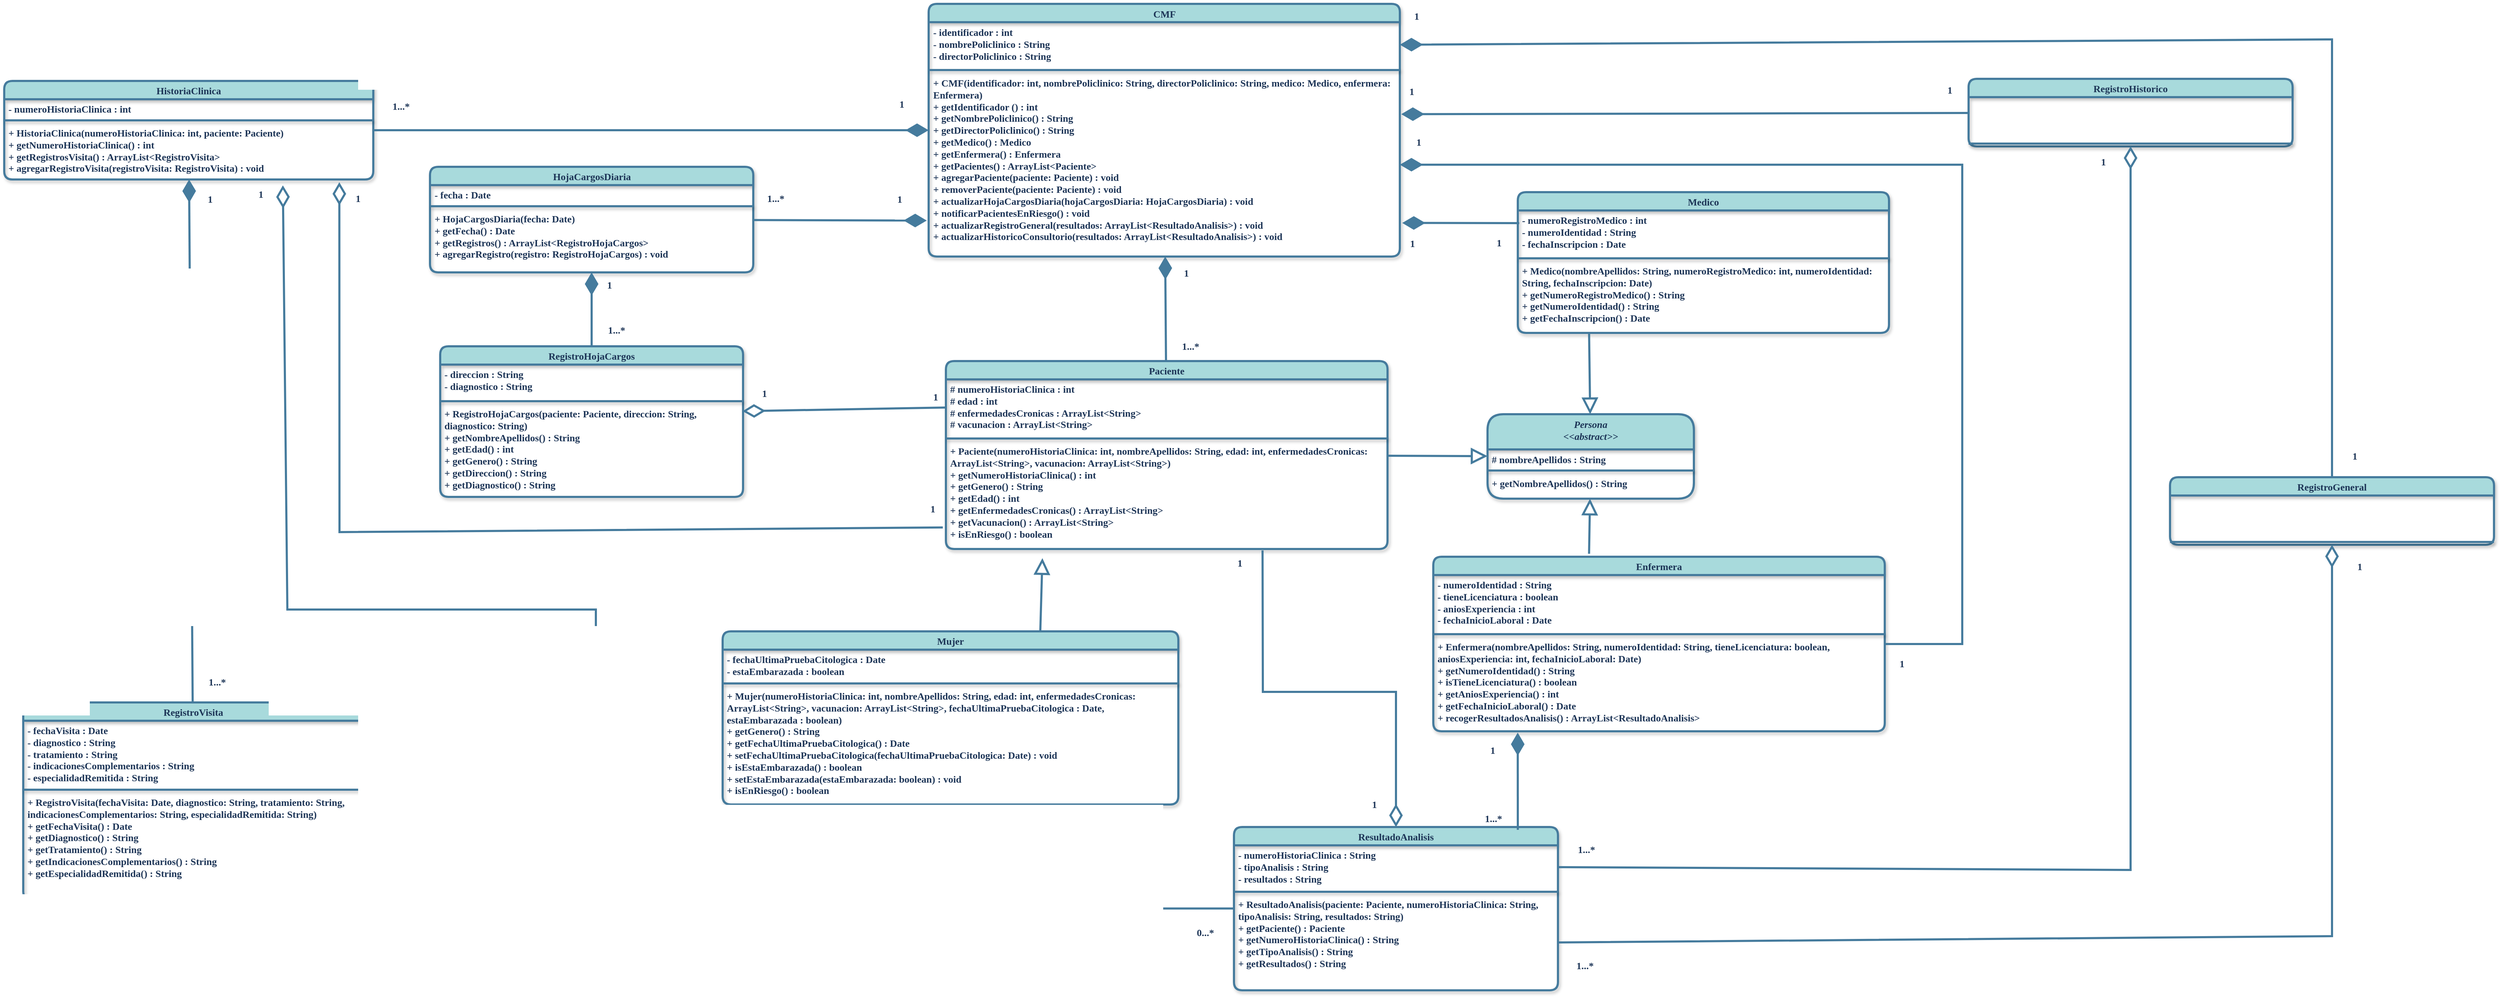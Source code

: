 <mxfile version="23.0.2" type="device">
  <diagram name="Página-1" id="w22Z87Ja5cJAIF6CLn5o">
    <mxGraphModel dx="2577" dy="2204" grid="0" gridSize="10" guides="1" tooltips="1" connect="1" arrows="1" fold="1" page="1" pageScale="1" pageWidth="827" pageHeight="1169" background="#ffffff" math="0" shadow="0">
      <root>
        <mxCell id="0" />
        <mxCell id="1" parent="0" />
        <mxCell id="pcxI8a1EhTz-shaCJU3M-1" value="&lt;font style=&quot;font-size: 14px;&quot;&gt;CMF&lt;/font&gt;" style="swimlane;fontStyle=1;align=center;verticalAlign=top;childLayout=stackLayout;horizontal=1;startSize=26;horizontalStack=0;resizeParent=1;resizeParentMax=0;resizeLast=0;collapsible=1;marginBottom=0;whiteSpace=wrap;html=1;strokeWidth=3;shadow=1;fontFamily=Verdana;fontSize=14;labelBackgroundColor=none;fillColor=#A8DADC;strokeColor=#457B9D;fontColor=#1D3557;rounded=1;labelBorderColor=none;" parent="1" vertex="1">
          <mxGeometry x="802.5" y="-851.5" width="669" height="359" as="geometry">
            <mxRectangle x="240" y="270" width="70" height="30" as="alternateBounds" />
          </mxGeometry>
        </mxCell>
        <mxCell id="pcxI8a1EhTz-shaCJU3M-2" value="&lt;div style=&quot;font-size: 14px;&quot;&gt;&lt;font style=&quot;font-size: 14px;&quot;&gt;- identificador : int&lt;/font&gt;&lt;/div&gt;&lt;div style=&quot;font-size: 14px;&quot;&gt;&lt;font style=&quot;font-size: 14px;&quot;&gt;- nombrePoliclinico : String&lt;/font&gt;&lt;/div&gt;&lt;div style=&quot;font-size: 14px;&quot;&gt;&lt;font style=&quot;font-size: 14px;&quot;&gt;- directorPoliclinico : String&lt;/font&gt;&lt;/div&gt;&lt;div style=&quot;font-size: 14px;&quot;&gt;&lt;br style=&quot;font-size: 14px;&quot;&gt;&lt;/div&gt;" style="text;strokeColor=none;fillColor=none;align=left;verticalAlign=top;spacingLeft=4;spacingRight=4;overflow=hidden;rotatable=0;points=[[0,0.5],[1,0.5]];portConstraint=eastwest;whiteSpace=wrap;html=1;strokeWidth=3;shadow=1;fontFamily=Verdana;fontSize=14;labelBackgroundColor=none;fontColor=#1D3557;rounded=1;labelBorderColor=none;fontStyle=1" parent="pcxI8a1EhTz-shaCJU3M-1" vertex="1">
          <mxGeometry y="26" width="669" height="64" as="geometry" />
        </mxCell>
        <mxCell id="pcxI8a1EhTz-shaCJU3M-3" value="" style="line;strokeWidth=3;fillColor=none;align=left;verticalAlign=middle;spacingTop=-1;spacingLeft=3;spacingRight=3;rotatable=0;labelPosition=right;points=[];portConstraint=eastwest;strokeColor=#457B9D;shadow=1;fontFamily=Verdana;fontSize=14;labelBackgroundColor=none;fontColor=#1D3557;rounded=1;labelBorderColor=none;fontStyle=1" parent="pcxI8a1EhTz-shaCJU3M-1" vertex="1">
          <mxGeometry y="90" width="669" height="8" as="geometry" />
        </mxCell>
        <mxCell id="pcxI8a1EhTz-shaCJU3M-4" value="&lt;div style=&quot;font-size: 14px;&quot;&gt;&lt;span style=&quot;font-size: 14px;&quot;&gt;&lt;font style=&quot;font-size: 14px;&quot;&gt;+ CMF(identificador: int, nombrePoliclinico: String, directorPoliclinico: String, medico: Medico, enfermera: Enfermera)&lt;/font&gt;&lt;/span&gt;&lt;/div&gt;&lt;div style=&quot;font-size: 14px;&quot;&gt;&lt;span style=&quot;font-size: 14px;&quot;&gt;&lt;font style=&quot;font-size: 14px;&quot;&gt;+ getIdentificador () : int&lt;/font&gt;&lt;/span&gt;&lt;/div&gt;&lt;div style=&quot;font-size: 14px;&quot;&gt;&lt;span style=&quot;font-size: 14px;&quot;&gt;&lt;font style=&quot;font-size: 14px;&quot;&gt;+ getNombrePoliclinico() : String&lt;/font&gt;&lt;/span&gt;&lt;/div&gt;&lt;div style=&quot;font-size: 14px;&quot;&gt;&lt;span style=&quot;font-size: 14px;&quot;&gt;&lt;font style=&quot;font-size: 14px;&quot;&gt;+ getDirectorPoliclinico() : String&lt;/font&gt;&lt;/span&gt;&lt;/div&gt;&lt;div style=&quot;font-size: 14px;&quot;&gt;&lt;span style=&quot;font-size: 14px;&quot;&gt;&lt;font style=&quot;font-size: 14px;&quot;&gt;+ getMedico() : Medico&lt;/font&gt;&lt;/span&gt;&lt;/div&gt;&lt;div style=&quot;font-size: 14px;&quot;&gt;&lt;span style=&quot;font-size: 14px;&quot;&gt;&lt;font style=&quot;font-size: 14px;&quot;&gt;+ getEnfermera() : Enfermera&lt;/font&gt;&lt;/span&gt;&lt;/div&gt;&lt;div style=&quot;font-size: 14px;&quot;&gt;&lt;span style=&quot;font-size: 14px;&quot;&gt;&lt;font style=&quot;font-size: 14px;&quot;&gt;+ getPacientes() : ArrayList&amp;lt;Paciente&amp;gt;&lt;/font&gt;&lt;/span&gt;&lt;/div&gt;&lt;div style=&quot;font-size: 14px;&quot;&gt;&lt;span style=&quot;font-size: 14px;&quot;&gt;&lt;font style=&quot;font-size: 14px;&quot;&gt;+ agregarPaciente(paciente: Paciente) : void&lt;/font&gt;&lt;/span&gt;&lt;/div&gt;&lt;div style=&quot;font-size: 14px;&quot;&gt;&lt;span style=&quot;font-size: 14px;&quot;&gt;&lt;font style=&quot;font-size: 14px;&quot;&gt;+ removerPaciente(paciente: Paciente) : void&lt;/font&gt;&lt;/span&gt;&lt;/div&gt;&lt;div style=&quot;font-size: 14px;&quot;&gt;&lt;span style=&quot;font-size: 14px;&quot;&gt;&lt;font style=&quot;font-size: 14px;&quot;&gt;+ actualizarHojaCargosDiaria(hojaCargosDiaria: HojaCargosDiaria) : void&lt;/font&gt;&lt;/span&gt;&lt;/div&gt;&lt;div style=&quot;font-size: 14px;&quot;&gt;&lt;span style=&quot;font-size: 14px;&quot;&gt;&lt;font style=&quot;font-size: 14px;&quot;&gt;+ notificarPacientesEnRiesgo() : void&lt;/font&gt;&lt;/span&gt;&lt;/div&gt;&lt;div style=&quot;font-size: 14px;&quot;&gt;&lt;div style=&quot;font-size: 14px;&quot;&gt;&lt;span style=&quot;font-size: 14px;&quot;&gt;&lt;font style=&quot;font-size: 14px;&quot;&gt;+ actualizarRegistroGeneral(resultados: ArrayList&amp;lt;ResultadoAnalisis&amp;gt;) : void&lt;/font&gt;&lt;/span&gt;&lt;/div&gt;&lt;div style=&quot;font-size: 14px;&quot;&gt;&lt;span style=&quot;font-size: 14px;&quot;&gt;&lt;font style=&quot;font-size: 14px;&quot;&gt;+ actualizarHistoricoConsultorio(resultados: ArrayList&amp;lt;ResultadoAnalisis&amp;gt;) : void&lt;/font&gt;&lt;/span&gt;&lt;/div&gt;&lt;/div&gt;" style="text;strokeColor=none;fillColor=none;align=left;verticalAlign=top;spacingLeft=4;spacingRight=4;overflow=hidden;rotatable=0;points=[[0,0.5],[1,0.5]];portConstraint=eastwest;whiteSpace=wrap;html=1;strokeWidth=3;shadow=1;fontFamily=Verdana;fontSize=14;labelBackgroundColor=none;fontColor=#1D3557;rounded=1;labelBorderColor=none;fontStyle=1" parent="pcxI8a1EhTz-shaCJU3M-1" vertex="1">
          <mxGeometry y="98" width="669" height="261" as="geometry" />
        </mxCell>
        <mxCell id="pcxI8a1EhTz-shaCJU3M-5" value="Medico" style="swimlane;fontStyle=1;align=center;verticalAlign=top;childLayout=stackLayout;horizontal=1;startSize=26;horizontalStack=0;resizeParent=1;resizeParentMax=0;resizeLast=0;collapsible=1;marginBottom=0;whiteSpace=wrap;html=1;strokeWidth=3;shadow=1;fontFamily=Verdana;fontSize=14;labelBackgroundColor=none;fillColor=#A8DADC;strokeColor=#457B9D;fontColor=#1D3557;rounded=1;labelBorderColor=none;" parent="1" vertex="1">
          <mxGeometry x="1639" y="-584" width="527" height="200" as="geometry" />
        </mxCell>
        <mxCell id="pcxI8a1EhTz-shaCJU3M-6" value="&lt;div style=&quot;font-size: 14px;&quot;&gt;- numeroRegistroMedico : int&lt;/div&gt;&lt;div style=&quot;font-size: 14px;&quot;&gt;- numeroIdentidad : String&lt;span style=&quot;font-size: 14px;&quot;&gt;&amp;nbsp;&lt;/span&gt;&lt;/div&gt;&lt;div style=&quot;font-size: 14px;&quot;&gt;&lt;span style=&quot;font-size: 14px;&quot;&gt;- fechaInscripcion : Date&lt;/span&gt;&lt;/div&gt;" style="text;strokeColor=none;fillColor=none;align=left;verticalAlign=top;spacingLeft=4;spacingRight=4;overflow=hidden;rotatable=0;points=[[0,0.5],[1,0.5]];portConstraint=eastwest;whiteSpace=wrap;html=1;strokeWidth=3;shadow=1;fontFamily=Verdana;fontSize=14;labelBackgroundColor=none;fontColor=#1D3557;rounded=1;labelBorderColor=none;fontStyle=1" parent="pcxI8a1EhTz-shaCJU3M-5" vertex="1">
          <mxGeometry y="26" width="527" height="64" as="geometry" />
        </mxCell>
        <mxCell id="pcxI8a1EhTz-shaCJU3M-7" value="" style="line;strokeWidth=3;fillColor=none;align=left;verticalAlign=middle;spacingTop=-1;spacingLeft=3;spacingRight=3;rotatable=0;labelPosition=right;points=[];portConstraint=eastwest;strokeColor=#457B9D;shadow=1;fontFamily=Verdana;fontSize=14;labelBackgroundColor=none;fontColor=#1D3557;rounded=1;labelBorderColor=none;fontStyle=1" parent="pcxI8a1EhTz-shaCJU3M-5" vertex="1">
          <mxGeometry y="90" width="527" height="8" as="geometry" />
        </mxCell>
        <mxCell id="pcxI8a1EhTz-shaCJU3M-8" value="&lt;div style=&quot;font-size: 14px;&quot;&gt;+ Medico(nombreApellidos: String, numeroRegistroMedico: int, numeroIdentidad: String, fechaInscripcion: Date)&lt;/div&gt;&lt;div style=&quot;font-size: 14px;&quot;&gt;+ getNumeroRegistroMedico() : String&lt;/div&gt;&lt;div style=&quot;font-size: 14px;&quot;&gt;+ getNumeroIdentidad() : String&lt;/div&gt;&lt;div style=&quot;font-size: 14px;&quot;&gt;+ getFechaInscripcion() : Date&lt;/div&gt;" style="text;strokeColor=none;fillColor=none;align=left;verticalAlign=top;spacingLeft=4;spacingRight=4;overflow=hidden;rotatable=0;points=[[0,0.5],[1,0.5]];portConstraint=eastwest;whiteSpace=wrap;html=1;strokeWidth=3;shadow=1;fontFamily=Verdana;fontSize=14;labelBackgroundColor=none;fontColor=#1D3557;rounded=1;labelBorderColor=none;fontStyle=1" parent="pcxI8a1EhTz-shaCJU3M-5" vertex="1">
          <mxGeometry y="98" width="527" height="102" as="geometry" />
        </mxCell>
        <mxCell id="pcxI8a1EhTz-shaCJU3M-9" value="Enfermera" style="swimlane;fontStyle=1;align=center;verticalAlign=top;childLayout=stackLayout;horizontal=1;startSize=26;horizontalStack=0;resizeParent=1;resizeParentMax=0;resizeLast=0;collapsible=1;marginBottom=0;whiteSpace=wrap;html=1;strokeWidth=3;shadow=1;fontFamily=Verdana;fontSize=14;labelBackgroundColor=none;fillColor=#A8DADC;strokeColor=#457B9D;fontColor=#1D3557;rounded=1;labelBorderColor=none;" parent="1" vertex="1">
          <mxGeometry x="1519" y="-66" width="641" height="248" as="geometry" />
        </mxCell>
        <mxCell id="pcxI8a1EhTz-shaCJU3M-10" value="&lt;div style=&quot;font-size: 14px;&quot;&gt;- numeroIdentidad : String&lt;/div&gt;&lt;div style=&quot;font-size: 14px;&quot;&gt;- tieneLicenciatura : boolean&lt;/div&gt;&lt;div style=&quot;font-size: 14px;&quot;&gt;- aniosExperiencia : int&lt;/div&gt;&lt;div style=&quot;font-size: 14px;&quot;&gt;- fechaInicioLaboral : Date&lt;/div&gt;" style="text;strokeColor=none;fillColor=none;align=left;verticalAlign=top;spacingLeft=4;spacingRight=4;overflow=hidden;rotatable=0;points=[[0,0.5],[1,0.5]];portConstraint=eastwest;whiteSpace=wrap;html=1;strokeWidth=3;shadow=1;fontFamily=Verdana;fontSize=14;labelBackgroundColor=none;fontColor=#1D3557;rounded=1;labelBorderColor=none;fontStyle=1" parent="pcxI8a1EhTz-shaCJU3M-9" vertex="1">
          <mxGeometry y="26" width="641" height="80" as="geometry" />
        </mxCell>
        <mxCell id="pcxI8a1EhTz-shaCJU3M-11" value="" style="line;strokeWidth=3;fillColor=none;align=left;verticalAlign=middle;spacingTop=-1;spacingLeft=3;spacingRight=3;rotatable=0;labelPosition=right;points=[];portConstraint=eastwest;strokeColor=#457B9D;shadow=1;fontFamily=Verdana;fontSize=14;labelBackgroundColor=none;fontColor=#1D3557;rounded=1;labelBorderColor=none;fontStyle=1" parent="pcxI8a1EhTz-shaCJU3M-9" vertex="1">
          <mxGeometry y="106" width="641" height="8" as="geometry" />
        </mxCell>
        <mxCell id="pcxI8a1EhTz-shaCJU3M-12" value="&lt;div style=&quot;font-size: 14px;&quot;&gt;+ Enfermera(nombreApellidos: String, numeroIdentidad: String, tieneLicenciatura: boolean, aniosExperiencia: int, fechaInicioLaboral: Date)&lt;/div&gt;&lt;div style=&quot;font-size: 14px;&quot;&gt;+ getNumeroIdentidad() : String&lt;/div&gt;&lt;div style=&quot;font-size: 14px;&quot;&gt;+ isTieneLicenciatura() : boolean&lt;/div&gt;&lt;div style=&quot;font-size: 14px;&quot;&gt;&lt;span style=&quot;font-size: 14px;&quot;&gt;+ getAniosExperiencia() : int&lt;/span&gt;&lt;/div&gt;&lt;div style=&quot;font-size: 14px;&quot;&gt;+ getFechaInicioLaboral() : Date&lt;/div&gt;&lt;div style=&quot;font-size: 14px;&quot;&gt;+ recogerResultadosAnalisis() : ArrayList&amp;lt;ResultadoAnalisis&amp;gt;&lt;/div&gt;" style="text;strokeColor=none;fillColor=none;align=left;verticalAlign=top;spacingLeft=4;spacingRight=4;overflow=hidden;rotatable=0;points=[[0,0.5],[1,0.5]];portConstraint=eastwest;whiteSpace=wrap;html=1;strokeWidth=3;shadow=1;fontFamily=Verdana;fontSize=14;labelBackgroundColor=none;fontColor=#1D3557;rounded=1;labelBorderColor=none;fontStyle=1" parent="pcxI8a1EhTz-shaCJU3M-9" vertex="1">
          <mxGeometry y="114" width="641" height="134" as="geometry" />
        </mxCell>
        <mxCell id="pcxI8a1EhTz-shaCJU3M-13" value="Paciente" style="swimlane;fontStyle=1;align=center;verticalAlign=top;childLayout=stackLayout;horizontal=1;startSize=26;horizontalStack=0;resizeParent=1;resizeParentMax=0;resizeLast=0;collapsible=1;marginBottom=0;whiteSpace=wrap;html=1;strokeWidth=3;shadow=1;fontFamily=Verdana;fontSize=14;labelBackgroundColor=none;fillColor=#A8DADC;strokeColor=#457B9D;fontColor=#1D3557;rounded=1;labelBorderColor=none;" parent="1" vertex="1">
          <mxGeometry x="827" y="-344" width="627" height="267" as="geometry" />
        </mxCell>
        <mxCell id="pcxI8a1EhTz-shaCJU3M-14" value="&lt;div style=&quot;font-size: 14px;&quot;&gt;# numeroHistoriaClinica : int&lt;/div&gt;&lt;div style=&quot;font-size: 14px;&quot;&gt;# edad : int&lt;/div&gt;&lt;div style=&quot;font-size: 14px;&quot;&gt;# enfermedadesCronicas : ArrayList&amp;lt;String&amp;gt;&lt;/div&gt;&lt;div style=&quot;font-size: 14px;&quot;&gt;# vacunacion : ArrayList&amp;lt;String&amp;gt;&lt;/div&gt;" style="text;strokeColor=none;fillColor=none;align=left;verticalAlign=top;spacingLeft=4;spacingRight=4;overflow=hidden;rotatable=0;points=[[0,0.5],[1,0.5]];portConstraint=eastwest;whiteSpace=wrap;html=1;strokeWidth=3;shadow=1;fontFamily=Verdana;fontSize=14;labelBackgroundColor=none;fontColor=#1D3557;rounded=1;labelBorderColor=none;fontStyle=1" parent="pcxI8a1EhTz-shaCJU3M-13" vertex="1">
          <mxGeometry y="26" width="627" height="80" as="geometry" />
        </mxCell>
        <mxCell id="pcxI8a1EhTz-shaCJU3M-15" value="" style="line;strokeWidth=3;fillColor=none;align=left;verticalAlign=middle;spacingTop=-1;spacingLeft=3;spacingRight=3;rotatable=0;labelPosition=right;points=[];portConstraint=eastwest;strokeColor=#457B9D;shadow=1;fontFamily=Verdana;fontSize=14;labelBackgroundColor=none;fontColor=#1D3557;rounded=1;labelBorderColor=none;fontStyle=1" parent="pcxI8a1EhTz-shaCJU3M-13" vertex="1">
          <mxGeometry y="106" width="627" height="8" as="geometry" />
        </mxCell>
        <mxCell id="pcxI8a1EhTz-shaCJU3M-16" value="&lt;div style=&quot;font-size: 14px;&quot;&gt;+ Paciente(numeroHistoriaClinica: int, nombreApellidos: String, edad: int, enfermedadesCronicas: ArrayList&amp;lt;String&amp;gt;, vacunacion: ArrayList&amp;lt;String&amp;gt;)&lt;/div&gt;&lt;div style=&quot;font-size: 14px;&quot;&gt;+ getNumeroHistoriaClinica() : int&lt;/div&gt;&lt;div style=&quot;font-size: 14px;&quot;&gt;+ getGenero() : String&lt;br style=&quot;font-size: 14px;&quot;&gt;&lt;/div&gt;&lt;div style=&quot;font-size: 14px;&quot;&gt;+ getEdad() : int&lt;/div&gt;&lt;div style=&quot;font-size: 14px;&quot;&gt;+ getEnfermedadesCronicas() : ArrayList&amp;lt;String&amp;gt;&lt;/div&gt;&lt;div style=&quot;font-size: 14px;&quot;&gt;+ getVacunacion() : ArrayList&amp;lt;String&amp;gt;&lt;/div&gt;&lt;div style=&quot;font-size: 14px;&quot;&gt;+ isEnRiesgo() : boolean&lt;/div&gt;" style="text;strokeColor=none;fillColor=none;align=left;verticalAlign=top;spacingLeft=4;spacingRight=4;overflow=hidden;rotatable=0;points=[[0,0.5],[1,0.5]];portConstraint=eastwest;whiteSpace=wrap;html=1;strokeWidth=3;shadow=1;fontFamily=Verdana;fontSize=14;labelBackgroundColor=none;fontColor=#1D3557;rounded=1;labelBorderColor=none;fontStyle=1" parent="pcxI8a1EhTz-shaCJU3M-13" vertex="1">
          <mxGeometry y="114" width="627" height="153" as="geometry" />
        </mxCell>
        <mxCell id="pcxI8a1EhTz-shaCJU3M-17" value="Mujer" style="swimlane;fontStyle=1;align=center;verticalAlign=top;childLayout=stackLayout;horizontal=1;startSize=26;horizontalStack=0;resizeParent=1;resizeParentMax=0;resizeLast=0;collapsible=1;marginBottom=0;whiteSpace=wrap;html=1;strokeWidth=3;shadow=1;fontFamily=Verdana;fontSize=14;labelBackgroundColor=none;fillColor=#A8DADC;strokeColor=#457B9D;fontColor=#1D3557;rounded=1;labelBorderColor=none;" parent="1" vertex="1">
          <mxGeometry x="510" y="40" width="647" height="246" as="geometry" />
        </mxCell>
        <mxCell id="pcxI8a1EhTz-shaCJU3M-18" value="&lt;div style=&quot;font-size: 14px;&quot;&gt;- fechaUltimaPruebaCitologica : Date&lt;/div&gt;&lt;div style=&quot;font-size: 14px;&quot;&gt;- estaEmbarazada : boolean&lt;/div&gt;" style="text;strokeColor=none;fillColor=none;align=left;verticalAlign=top;spacingLeft=4;spacingRight=4;overflow=hidden;rotatable=0;points=[[0,0.5],[1,0.5]];portConstraint=eastwest;whiteSpace=wrap;html=1;strokeWidth=3;shadow=1;fontFamily=Verdana;fontSize=14;labelBackgroundColor=none;fontColor=#1D3557;rounded=1;labelBorderColor=none;fontStyle=1" parent="pcxI8a1EhTz-shaCJU3M-17" vertex="1">
          <mxGeometry y="26" width="647" height="44" as="geometry" />
        </mxCell>
        <mxCell id="pcxI8a1EhTz-shaCJU3M-19" value="" style="line;strokeWidth=3;fillColor=none;align=left;verticalAlign=middle;spacingTop=-1;spacingLeft=3;spacingRight=3;rotatable=0;labelPosition=right;points=[];portConstraint=eastwest;strokeColor=#457B9D;shadow=1;fontFamily=Verdana;fontSize=14;labelBackgroundColor=none;fontColor=#1D3557;rounded=1;labelBorderColor=none;fontStyle=1" parent="pcxI8a1EhTz-shaCJU3M-17" vertex="1">
          <mxGeometry y="70" width="647" height="8" as="geometry" />
        </mxCell>
        <mxCell id="pcxI8a1EhTz-shaCJU3M-20" value="&lt;div style=&quot;font-size: 14px;&quot;&gt;+ Mujer(numeroHistoriaClinica: int, nombreApellidos: String, edad: int, enfermedadesCronicas: ArrayList&amp;lt;String&amp;gt;, vacunacion: ArrayList&amp;lt;String&amp;gt;, fechaUltimaPruebaCitologica : Date, estaEmbarazada : boolean)&lt;/div&gt;&lt;div style=&quot;font-size: 14px;&quot;&gt;+ getGenero() : String&lt;br style=&quot;font-size: 14px;&quot;&gt;&lt;/div&gt;&lt;div style=&quot;font-size: 14px;&quot;&gt;+ getFechaUltimaPruebaCitologica() : Date&lt;/div&gt;&lt;div style=&quot;font-size: 14px;&quot;&gt;+ setFechaUltimaPruebaCitologica(fechaUltimaPruebaCitologica: Date) : void&lt;/div&gt;&lt;div style=&quot;font-size: 14px;&quot;&gt;+ isEstaEmbarazada() : boolean&lt;/div&gt;&lt;div style=&quot;font-size: 14px;&quot;&gt;+ setEstaEmbarazada(estaEmbarazada: boolean) : void&lt;/div&gt;&lt;div style=&quot;font-size: 14px;&quot;&gt;+ isEnRiesgo() : boolean&lt;/div&gt;" style="text;strokeColor=none;fillColor=none;align=left;verticalAlign=top;spacingLeft=4;spacingRight=4;overflow=hidden;rotatable=0;points=[[0,0.5],[1,0.5]];portConstraint=eastwest;whiteSpace=wrap;html=1;strokeWidth=3;shadow=1;fontFamily=Verdana;fontSize=14;labelBackgroundColor=none;fontColor=#1D3557;rounded=1;labelBorderColor=none;fontStyle=1" parent="pcxI8a1EhTz-shaCJU3M-17" vertex="1">
          <mxGeometry y="78" width="647" height="168" as="geometry" />
        </mxCell>
        <mxCell id="pcxI8a1EhTz-shaCJU3M-21" value="&lt;i style=&quot;font-size: 14px;&quot;&gt;Persona&lt;br style=&quot;font-size: 14px;&quot;&gt;&lt;/i&gt;&lt;i style=&quot;font-size: 14px;&quot;&gt;&amp;lt;&lt;/i&gt;&lt;i style=&quot;font-size: 14px;&quot;&gt;&amp;lt;&lt;span style=&quot;font-size: 14px;&quot;&gt;abstract&lt;/span&gt;&amp;gt;&lt;/i&gt;&lt;i style=&quot;font-size: 14px;&quot;&gt;&amp;gt;&lt;/i&gt;" style="swimlane;fontStyle=1;align=center;verticalAlign=top;childLayout=stackLayout;horizontal=1;startSize=50;horizontalStack=0;resizeParent=1;resizeParentMax=0;resizeLast=0;collapsible=1;marginBottom=0;whiteSpace=wrap;html=1;strokeWidth=3;shadow=1;fontFamily=Verdana;fontSize=14;labelBackgroundColor=none;fillColor=#A8DADC;strokeColor=#457B9D;fontColor=#1D3557;rounded=1;labelBorderColor=none;" parent="1" vertex="1">
          <mxGeometry x="1596" y="-268.5" width="293" height="120" as="geometry" />
        </mxCell>
        <mxCell id="pcxI8a1EhTz-shaCJU3M-22" value="# nombreApellidos : String" style="text;strokeColor=none;fillColor=none;align=left;verticalAlign=top;spacingLeft=4;spacingRight=4;overflow=hidden;rotatable=0;points=[[0,0.5],[1,0.5]];portConstraint=eastwest;whiteSpace=wrap;html=1;strokeWidth=3;shadow=1;fontFamily=Verdana;fontSize=14;labelBackgroundColor=none;fontColor=#1D3557;rounded=1;labelBorderColor=none;fontStyle=1" parent="pcxI8a1EhTz-shaCJU3M-21" vertex="1">
          <mxGeometry y="50" width="293" height="26" as="geometry" />
        </mxCell>
        <mxCell id="pcxI8a1EhTz-shaCJU3M-23" value="" style="line;strokeWidth=3;fillColor=none;align=left;verticalAlign=middle;spacingTop=-1;spacingLeft=3;spacingRight=3;rotatable=0;labelPosition=right;points=[];portConstraint=eastwest;strokeColor=#457B9D;shadow=1;fontFamily=Verdana;fontSize=14;labelBackgroundColor=none;fontColor=#1D3557;rounded=1;labelBorderColor=none;fontStyle=1" parent="pcxI8a1EhTz-shaCJU3M-21" vertex="1">
          <mxGeometry y="76" width="293" height="8" as="geometry" />
        </mxCell>
        <mxCell id="pcxI8a1EhTz-shaCJU3M-24" value="+ getNombreApellidos() : String" style="text;strokeColor=none;fillColor=none;align=left;verticalAlign=top;spacingLeft=4;spacingRight=4;overflow=hidden;rotatable=0;points=[[0,0.5],[1,0.5]];portConstraint=eastwest;whiteSpace=wrap;html=1;strokeWidth=3;shadow=1;fontFamily=Verdana;fontSize=14;labelBackgroundColor=none;fontColor=#1D3557;rounded=1;labelBorderColor=none;fontStyle=1" parent="pcxI8a1EhTz-shaCJU3M-21" vertex="1">
          <mxGeometry y="84" width="293" height="36" as="geometry" />
        </mxCell>
        <mxCell id="pcxI8a1EhTz-shaCJU3M-25" value="HojaCargosDiaria" style="swimlane;fontStyle=1;align=center;verticalAlign=top;childLayout=stackLayout;horizontal=1;startSize=26;horizontalStack=0;resizeParent=1;resizeParentMax=0;resizeLast=0;collapsible=1;marginBottom=0;whiteSpace=wrap;html=1;strokeWidth=3;shadow=1;fontFamily=Verdana;fontSize=14;labelBackgroundColor=none;fillColor=#A8DADC;strokeColor=#457B9D;fontColor=#1D3557;rounded=1;labelBorderColor=none;" parent="1" vertex="1">
          <mxGeometry x="94.5" y="-620" width="459" height="150" as="geometry" />
        </mxCell>
        <mxCell id="pcxI8a1EhTz-shaCJU3M-26" value="- fecha : Date" style="text;strokeColor=none;fillColor=none;align=left;verticalAlign=top;spacingLeft=4;spacingRight=4;overflow=hidden;rotatable=0;points=[[0,0.5],[1,0.5]];portConstraint=eastwest;whiteSpace=wrap;html=1;strokeWidth=3;shadow=1;fontFamily=Verdana;fontSize=14;labelBackgroundColor=none;fontColor=#1D3557;rounded=1;labelBorderColor=none;fontStyle=1" parent="pcxI8a1EhTz-shaCJU3M-25" vertex="1">
          <mxGeometry y="26" width="459" height="26" as="geometry" />
        </mxCell>
        <mxCell id="pcxI8a1EhTz-shaCJU3M-27" value="" style="line;strokeWidth=3;fillColor=none;align=left;verticalAlign=middle;spacingTop=-1;spacingLeft=3;spacingRight=3;rotatable=0;labelPosition=right;points=[];portConstraint=eastwest;strokeColor=#457B9D;shadow=1;fontFamily=Verdana;fontSize=14;labelBackgroundColor=none;fontColor=#1D3557;rounded=1;labelBorderColor=none;fontStyle=1" parent="pcxI8a1EhTz-shaCJU3M-25" vertex="1">
          <mxGeometry y="52" width="459" height="8" as="geometry" />
        </mxCell>
        <mxCell id="pcxI8a1EhTz-shaCJU3M-28" value="&lt;div style=&quot;font-size: 14px;&quot;&gt;+ HojaCargosDiaria(fecha: Date)&lt;/div&gt;&lt;div style=&quot;font-size: 14px;&quot;&gt;&lt;span style=&quot;font-size: 14px;&quot;&gt;+ getFecha() : Date&lt;/span&gt;&lt;/div&gt;&lt;div style=&quot;font-size: 14px;&quot;&gt;+ getRegistros() : ArrayList&amp;lt;RegistroHojaCargos&amp;gt;&lt;/div&gt;&lt;div style=&quot;font-size: 14px;&quot;&gt;+ agregarRegistro(registro: RegistroHojaCargos) : void&lt;/div&gt;" style="text;strokeColor=none;fillColor=none;align=left;verticalAlign=top;spacingLeft=4;spacingRight=4;overflow=hidden;rotatable=0;points=[[0,0.5],[1,0.5]];portConstraint=eastwest;whiteSpace=wrap;html=1;strokeWidth=3;shadow=1;fontFamily=Verdana;fontSize=14;labelBackgroundColor=none;fontColor=#1D3557;rounded=1;labelBorderColor=none;fontStyle=1" parent="pcxI8a1EhTz-shaCJU3M-25" vertex="1">
          <mxGeometry y="60" width="459" height="90" as="geometry" />
        </mxCell>
        <mxCell id="pcxI8a1EhTz-shaCJU3M-29" value="RegistroHojaCargos" style="swimlane;fontStyle=1;align=center;verticalAlign=top;childLayout=stackLayout;horizontal=1;startSize=26;horizontalStack=0;resizeParent=1;resizeParentMax=0;resizeLast=0;collapsible=1;marginBottom=0;whiteSpace=wrap;html=1;strokeWidth=3;shadow=1;fontFamily=Verdana;fontSize=14;labelBackgroundColor=none;fillColor=#A8DADC;strokeColor=#457B9D;fontColor=#1D3557;rounded=1;labelBorderColor=none;" parent="1" vertex="1">
          <mxGeometry x="109" y="-365" width="430" height="214" as="geometry" />
        </mxCell>
        <mxCell id="pcxI8a1EhTz-shaCJU3M-30" value="&lt;div style=&quot;font-size: 14px;&quot;&gt;&lt;span style=&quot;background-color: initial; font-size: 14px;&quot;&gt;- direccion : String&lt;/span&gt;&lt;br style=&quot;font-size: 14px;&quot;&gt;&lt;/div&gt;&lt;div style=&quot;font-size: 14px;&quot;&gt;- diagnostico : String&lt;/div&gt;" style="text;strokeColor=none;fillColor=none;align=left;verticalAlign=top;spacingLeft=4;spacingRight=4;overflow=hidden;rotatable=0;points=[[0,0.5],[1,0.5]];portConstraint=eastwest;whiteSpace=wrap;html=1;strokeWidth=3;shadow=1;fontFamily=Verdana;fontSize=14;labelBackgroundColor=none;fontColor=#1D3557;rounded=1;labelBorderColor=none;fontStyle=1" parent="pcxI8a1EhTz-shaCJU3M-29" vertex="1">
          <mxGeometry y="26" width="430" height="48" as="geometry" />
        </mxCell>
        <mxCell id="pcxI8a1EhTz-shaCJU3M-31" value="" style="line;strokeWidth=3;fillColor=none;align=left;verticalAlign=middle;spacingTop=-1;spacingLeft=3;spacingRight=3;rotatable=0;labelPosition=right;points=[];portConstraint=eastwest;strokeColor=#457B9D;shadow=1;fontFamily=Verdana;fontSize=14;labelBackgroundColor=none;fontColor=#1D3557;rounded=1;labelBorderColor=none;fontStyle=1" parent="pcxI8a1EhTz-shaCJU3M-29" vertex="1">
          <mxGeometry y="74" width="430" height="8" as="geometry" />
        </mxCell>
        <mxCell id="pcxI8a1EhTz-shaCJU3M-32" value="&lt;div style=&quot;font-size: 14px;&quot;&gt;+ RegistroHojaCargos(paciente: Paciente, direccion: String, diagnostico: String)&lt;/div&gt;&lt;div style=&quot;font-size: 14px;&quot;&gt;+ getNombreApellidos() : String&lt;/div&gt;&lt;div style=&quot;font-size: 14px;&quot;&gt;+ getEdad() : int&lt;/div&gt;&lt;div style=&quot;font-size: 14px;&quot;&gt;+ getGenero() : String&lt;/div&gt;&lt;div style=&quot;font-size: 14px;&quot;&gt;+ getDireccion() : String&lt;/div&gt;&lt;div style=&quot;font-size: 14px;&quot;&gt;+ getDiagnostico() : String&lt;/div&gt;" style="text;strokeColor=none;fillColor=none;align=left;verticalAlign=top;spacingLeft=4;spacingRight=4;overflow=hidden;rotatable=0;points=[[0,0.5],[1,0.5]];portConstraint=eastwest;whiteSpace=wrap;html=1;strokeWidth=3;shadow=1;fontFamily=Verdana;fontSize=14;labelBackgroundColor=none;fontColor=#1D3557;rounded=1;labelBorderColor=none;fontStyle=1" parent="pcxI8a1EhTz-shaCJU3M-29" vertex="1">
          <mxGeometry y="82" width="430" height="132" as="geometry" />
        </mxCell>
        <mxCell id="pcxI8a1EhTz-shaCJU3M-34" value="HistoriaClinica" style="swimlane;fontStyle=1;align=center;verticalAlign=top;childLayout=stackLayout;horizontal=1;startSize=26;horizontalStack=0;resizeParent=1;resizeParentMax=0;resizeLast=0;collapsible=1;marginBottom=0;whiteSpace=wrap;html=1;strokeWidth=3;shadow=1;fontFamily=Verdana;fontSize=14;labelBackgroundColor=none;fillColor=#A8DADC;strokeColor=#457B9D;fontColor=#1D3557;rounded=1;labelBorderColor=none;" parent="1" vertex="1">
          <mxGeometry x="-510" y="-742" width="524" height="140" as="geometry" />
        </mxCell>
        <mxCell id="pcxI8a1EhTz-shaCJU3M-35" value="- numeroHistoriaClinica : int" style="text;strokeColor=none;fillColor=none;align=left;verticalAlign=top;spacingLeft=4;spacingRight=4;overflow=hidden;rotatable=0;points=[[0,0.5],[1,0.5]];portConstraint=eastwest;whiteSpace=wrap;html=1;strokeWidth=3;shadow=1;fontFamily=Verdana;fontSize=14;labelBackgroundColor=none;fontColor=#1D3557;rounded=1;labelBorderColor=none;fontStyle=1" parent="pcxI8a1EhTz-shaCJU3M-34" vertex="1">
          <mxGeometry y="26" width="524" height="26" as="geometry" />
        </mxCell>
        <mxCell id="pcxI8a1EhTz-shaCJU3M-36" value="" style="line;strokeWidth=3;fillColor=none;align=left;verticalAlign=middle;spacingTop=-1;spacingLeft=3;spacingRight=3;rotatable=0;labelPosition=right;points=[];portConstraint=eastwest;strokeColor=#457B9D;shadow=1;fontFamily=Verdana;fontSize=14;labelBackgroundColor=none;fontColor=#1D3557;rounded=1;labelBorderColor=none;fontStyle=1" parent="pcxI8a1EhTz-shaCJU3M-34" vertex="1">
          <mxGeometry y="52" width="524" height="8" as="geometry" />
        </mxCell>
        <mxCell id="pcxI8a1EhTz-shaCJU3M-37" value="&lt;div style=&quot;font-size: 14px;&quot;&gt;+ HistoriaClinica(numeroHistoriaClinica: int, paciente: Paciente)&lt;/div&gt;&lt;div style=&quot;font-size: 14px;&quot;&gt;+ getNumeroHistoriaClinica() : int&lt;/div&gt;&lt;div style=&quot;font-size: 14px;&quot;&gt;+ getRegistrosVisita() : ArrayList&amp;lt;RegistroVisita&amp;gt;&lt;/div&gt;&lt;div style=&quot;font-size: 14px;&quot;&gt;+ agregarRegistroVisita(registroVisita: RegistroVisita) : void&lt;/div&gt;" style="text;strokeColor=none;fillColor=none;align=left;verticalAlign=top;spacingLeft=4;spacingRight=4;overflow=hidden;rotatable=0;points=[[0,0.5],[1,0.5]];portConstraint=eastwest;whiteSpace=wrap;html=1;strokeWidth=3;shadow=1;fontFamily=Verdana;fontSize=14;labelBackgroundColor=none;fontColor=#1D3557;rounded=1;labelBorderColor=none;fontStyle=1" parent="pcxI8a1EhTz-shaCJU3M-34" vertex="1">
          <mxGeometry y="60" width="524" height="80" as="geometry" />
        </mxCell>
        <mxCell id="pcxI8a1EhTz-shaCJU3M-38" value="RegistroVisita" style="swimlane;fontStyle=1;align=center;verticalAlign=top;childLayout=stackLayout;horizontal=1;startSize=26;horizontalStack=0;resizeParent=1;resizeParentMax=0;resizeLast=0;collapsible=1;marginBottom=0;whiteSpace=wrap;html=1;strokeWidth=3;shadow=1;fontFamily=Verdana;fontSize=14;labelBackgroundColor=none;fillColor=#A8DADC;strokeColor=#457B9D;fontColor=#1D3557;rounded=1;labelBorderColor=none;" parent="1" vertex="1">
          <mxGeometry x="-483" y="141" width="483" height="280" as="geometry" />
        </mxCell>
        <mxCell id="pcxI8a1EhTz-shaCJU3M-39" value="&lt;div style=&quot;font-size: 14px;&quot;&gt;- fechaVisita : Date&lt;/div&gt;&lt;div style=&quot;font-size: 14px;&quot;&gt;&lt;span style=&quot;font-size: 14px;&quot;&gt;- diagnostico : String&lt;/span&gt;&lt;/div&gt;&lt;div style=&quot;font-size: 14px;&quot;&gt;- tratamiento : String&lt;/div&gt;&lt;div style=&quot;font-size: 14px;&quot;&gt;- indicacionesComplementarios : String&lt;/div&gt;&lt;div style=&quot;font-size: 14px;&quot;&gt;- especialidadRemitida : String&lt;/div&gt;" style="text;strokeColor=none;fillColor=none;align=left;verticalAlign=top;spacingLeft=4;spacingRight=4;overflow=hidden;rotatable=0;points=[[0,0.5],[1,0.5]];portConstraint=eastwest;whiteSpace=wrap;html=1;strokeWidth=3;shadow=1;fontFamily=Verdana;fontSize=14;labelBackgroundColor=none;fontColor=#1D3557;rounded=1;labelBorderColor=none;fontStyle=1" parent="pcxI8a1EhTz-shaCJU3M-38" vertex="1">
          <mxGeometry y="26" width="483" height="94" as="geometry" />
        </mxCell>
        <mxCell id="pcxI8a1EhTz-shaCJU3M-40" value="" style="line;strokeWidth=3;fillColor=none;align=left;verticalAlign=middle;spacingTop=-1;spacingLeft=3;spacingRight=3;rotatable=0;labelPosition=right;points=[];portConstraint=eastwest;strokeColor=#457B9D;shadow=1;fontFamily=Verdana;fontSize=14;labelBackgroundColor=none;fontColor=#1D3557;rounded=1;labelBorderColor=none;fontStyle=1" parent="pcxI8a1EhTz-shaCJU3M-38" vertex="1">
          <mxGeometry y="120" width="483" height="8" as="geometry" />
        </mxCell>
        <mxCell id="pcxI8a1EhTz-shaCJU3M-41" value="&lt;div style=&quot;font-size: 14px;&quot;&gt;+ RegistroVisita(fechaVisita: Date, diagnostico: String, tratamiento: String, indicacionesComplementarios: String, especialidadRemitida: String)&lt;/div&gt;&lt;div style=&quot;font-size: 14px;&quot;&gt;+ getFechaVisita() : Date&lt;/div&gt;&lt;div style=&quot;font-size: 14px;&quot;&gt;+ getDiagnostico() : String&lt;/div&gt;&lt;div style=&quot;font-size: 14px;&quot;&gt;+ getTratamiento() : String&lt;/div&gt;&lt;div style=&quot;font-size: 14px;&quot;&gt;+ getIndicacionesComplementarios() : String&lt;/div&gt;&lt;div style=&quot;font-size: 14px;&quot;&gt;+ getEspecialidadRemitida() : String&lt;/div&gt;" style="text;strokeColor=none;fillColor=none;align=left;verticalAlign=top;spacingLeft=4;spacingRight=4;overflow=hidden;rotatable=0;points=[[0,0.5],[1,0.5]];portConstraint=eastwest;whiteSpace=wrap;html=1;strokeWidth=3;shadow=1;fontFamily=Verdana;fontSize=14;labelBackgroundColor=none;fontColor=#1D3557;rounded=1;labelBorderColor=none;fontStyle=1" parent="pcxI8a1EhTz-shaCJU3M-38" vertex="1">
          <mxGeometry y="128" width="483" height="152" as="geometry" />
        </mxCell>
        <mxCell id="pcxI8a1EhTz-shaCJU3M-42" value="ResultadoAnalisis" style="swimlane;fontStyle=1;align=center;verticalAlign=top;childLayout=stackLayout;horizontal=1;startSize=26;horizontalStack=0;resizeParent=1;resizeParentMax=0;resizeLast=0;collapsible=1;marginBottom=0;whiteSpace=wrap;html=1;strokeWidth=3;shadow=1;fontFamily=Verdana;fontSize=14;labelBackgroundColor=none;fillColor=#A8DADC;strokeColor=#457B9D;fontColor=#1D3557;rounded=1;labelBorderColor=none;" parent="1" vertex="1">
          <mxGeometry x="1236" y="318" width="460" height="232" as="geometry" />
        </mxCell>
        <mxCell id="pcxI8a1EhTz-shaCJU3M-43" value="&lt;div style=&quot;font-size: 14px;&quot;&gt;&lt;span style=&quot;background-color: initial; font-size: 14px;&quot;&gt;- numeroHistoriaClinica : String&lt;/span&gt;&lt;br style=&quot;font-size: 14px;&quot;&gt;&lt;/div&gt;&lt;div style=&quot;font-size: 14px;&quot;&gt;- tipoAnalisis : String&lt;/div&gt;&lt;div style=&quot;font-size: 14px;&quot;&gt;- resultados : String&lt;span style=&quot;white-space: pre; font-size: 14px;&quot;&gt;&#x9;&lt;/span&gt;&lt;/div&gt;" style="text;strokeColor=none;fillColor=none;align=left;verticalAlign=top;spacingLeft=4;spacingRight=4;overflow=hidden;rotatable=0;points=[[0,0.5],[1,0.5]];portConstraint=eastwest;whiteSpace=wrap;html=1;strokeWidth=3;shadow=1;fontFamily=Verdana;fontSize=14;labelBackgroundColor=none;fontColor=#1D3557;rounded=1;labelBorderColor=none;fontStyle=1" parent="pcxI8a1EhTz-shaCJU3M-42" vertex="1">
          <mxGeometry y="26" width="460" height="62" as="geometry" />
        </mxCell>
        <mxCell id="pcxI8a1EhTz-shaCJU3M-44" value="" style="line;strokeWidth=3;fillColor=none;align=left;verticalAlign=middle;spacingTop=-1;spacingLeft=3;spacingRight=3;rotatable=0;labelPosition=right;points=[];portConstraint=eastwest;strokeColor=#457B9D;shadow=1;fontFamily=Verdana;fontSize=14;labelBackgroundColor=none;fontColor=#1D3557;rounded=1;labelBorderColor=none;fontStyle=1" parent="pcxI8a1EhTz-shaCJU3M-42" vertex="1">
          <mxGeometry y="88" width="460" height="8" as="geometry" />
        </mxCell>
        <mxCell id="pcxI8a1EhTz-shaCJU3M-45" value="&lt;div style=&quot;font-size: 14px;&quot;&gt;+ ResultadoAnalisis(paciente: Paciente, numeroHistoriaClinica: String, tipoAnalisis: String, resultados: String)&lt;/div&gt;&lt;div style=&quot;font-size: 14px;&quot;&gt;+ getPaciente() : Paciente&lt;/div&gt;&lt;div style=&quot;font-size: 14px;&quot;&gt;+ getNumeroHistoriaClinica() : String&lt;/div&gt;&lt;div style=&quot;font-size: 14px;&quot;&gt;+ getTipoAnalisis() : String&lt;/div&gt;&lt;div style=&quot;font-size: 14px;&quot;&gt;+ getResultados() : String&lt;/div&gt;" style="text;strokeColor=none;fillColor=none;align=left;verticalAlign=top;spacingLeft=4;spacingRight=4;overflow=hidden;rotatable=0;points=[[0,0.5],[1,0.5]];portConstraint=eastwest;whiteSpace=wrap;html=1;strokeWidth=3;shadow=1;fontFamily=Verdana;fontSize=14;labelBackgroundColor=none;fontColor=#1D3557;rounded=1;labelBorderColor=none;fontStyle=1" parent="pcxI8a1EhTz-shaCJU3M-42" vertex="1">
          <mxGeometry y="96" width="460" height="136" as="geometry" />
        </mxCell>
        <mxCell id="KR2su1rEr3hzMFk6SOXW-2" value="" style="endArrow=diamondThin;endFill=1;endSize=24;html=1;rounded=0;fillColor=#A8DADC;strokeColor=#457B9D;strokeWidth=3;labelBackgroundColor=none;fontColor=default;fontSize=14;fontStyle=1;fontFamily=Verdana;entryX=1.005;entryY=0.817;entryDx=0;entryDy=0;entryPerimeter=0;" parent="1" target="pcxI8a1EhTz-shaCJU3M-4" edge="1">
          <mxGeometry width="160" relative="1" as="geometry">
            <mxPoint x="1641" y="-540" as="sourcePoint" />
            <mxPoint x="864" y="-360" as="targetPoint" />
          </mxGeometry>
        </mxCell>
        <mxCell id="KR2su1rEr3hzMFk6SOXW-3" value="1" style="edgeLabel;html=1;align=center;verticalAlign=middle;resizable=0;points=[];fontSize=14;fontFamily=Verdana;labelBackgroundColor=none;fontColor=#1D3557;fontStyle=1" parent="KR2su1rEr3hzMFk6SOXW-2" vertex="1" connectable="0">
          <mxGeometry x="0.66" y="-2" relative="1" as="geometry">
            <mxPoint x="-14" y="32" as="offset" />
          </mxGeometry>
        </mxCell>
        <mxCell id="KR2su1rEr3hzMFk6SOXW-4" value="1" style="edgeLabel;html=1;align=center;verticalAlign=middle;resizable=0;points=[];fontSize=14;fontStyle=1;fontFamily=Verdana;labelBackgroundColor=none;fontColor=#1D3557;" parent="KR2su1rEr3hzMFk6SOXW-2" vertex="1" connectable="0">
          <mxGeometry x="-0.646" y="4" relative="1" as="geometry">
            <mxPoint y="25" as="offset" />
          </mxGeometry>
        </mxCell>
        <mxCell id="KR2su1rEr3hzMFk6SOXW-6" value="" style="endArrow=diamondThin;endFill=1;endSize=24;html=1;rounded=0;fillColor=#A8DADC;strokeColor=#457B9D;strokeWidth=3;labelBackgroundColor=none;fontColor=default;fontSize=14;fontStyle=1;fontFamily=Verdana;" parent="1" source="pcxI8a1EhTz-shaCJU3M-13" target="pcxI8a1EhTz-shaCJU3M-1" edge="1">
          <mxGeometry width="160" relative="1" as="geometry">
            <mxPoint x="1579" y="-218" as="sourcePoint" />
            <mxPoint x="1504" y="-441" as="targetPoint" />
          </mxGeometry>
        </mxCell>
        <mxCell id="KR2su1rEr3hzMFk6SOXW-7" value="1" style="edgeLabel;html=1;align=center;verticalAlign=middle;resizable=0;points=[];fontSize=14;fontFamily=Verdana;labelBackgroundColor=none;fontColor=#1D3557;fontStyle=1" parent="KR2su1rEr3hzMFk6SOXW-6" vertex="1" connectable="0">
          <mxGeometry x="0.66" y="-2" relative="1" as="geometry">
            <mxPoint x="27" y="-1" as="offset" />
          </mxGeometry>
        </mxCell>
        <mxCell id="KR2su1rEr3hzMFk6SOXW-8" value="1...*" style="edgeLabel;html=1;align=center;verticalAlign=middle;resizable=0;points=[];fontSize=14;fontStyle=1;fontFamily=Verdana;labelBackgroundColor=none;fontColor=#1D3557;" parent="KR2su1rEr3hzMFk6SOXW-6" vertex="1" connectable="0">
          <mxGeometry x="-0.646" y="4" relative="1" as="geometry">
            <mxPoint x="38" y="6" as="offset" />
          </mxGeometry>
        </mxCell>
        <mxCell id="KR2su1rEr3hzMFk6SOXW-9" value="" style="endArrow=diamondThin;endFill=1;endSize=24;html=1;rounded=0;fillColor=#A8DADC;strokeColor=#457B9D;strokeWidth=3;labelBackgroundColor=none;fontColor=default;fontSize=14;fontStyle=1;fontFamily=Verdana;entryX=1;entryY=0.5;entryDx=0;entryDy=0;exitX=1;exitY=0.5;exitDx=0;exitDy=0;" parent="1" source="pcxI8a1EhTz-shaCJU3M-9" target="pcxI8a1EhTz-shaCJU3M-4" edge="1">
          <mxGeometry width="160" relative="1" as="geometry">
            <mxPoint x="1050" y="-171" as="sourcePoint" />
            <mxPoint x="975" y="-394" as="targetPoint" />
            <Array as="points">
              <mxPoint x="2270" y="58" />
              <mxPoint x="2270" y="-623" />
            </Array>
          </mxGeometry>
        </mxCell>
        <mxCell id="KR2su1rEr3hzMFk6SOXW-10" value="1" style="edgeLabel;html=1;align=center;verticalAlign=middle;resizable=0;points=[];fontSize=14;fontFamily=Verdana;labelBackgroundColor=none;fontColor=#1D3557;fontStyle=1" parent="KR2su1rEr3hzMFk6SOXW-9" vertex="1" connectable="0">
          <mxGeometry x="0.66" y="-2" relative="1" as="geometry">
            <mxPoint x="-244" y="-29" as="offset" />
          </mxGeometry>
        </mxCell>
        <mxCell id="KR2su1rEr3hzMFk6SOXW-11" value="1" style="edgeLabel;html=1;align=center;verticalAlign=middle;resizable=0;points=[];fontSize=14;fontStyle=1;fontFamily=Verdana;labelBackgroundColor=none;fontColor=#1D3557;" parent="KR2su1rEr3hzMFk6SOXW-9" vertex="1" connectable="0">
          <mxGeometry x="-0.646" y="4" relative="1" as="geometry">
            <mxPoint x="-82" y="200" as="offset" />
          </mxGeometry>
        </mxCell>
        <mxCell id="KR2su1rEr3hzMFk6SOXW-12" value="" style="endArrow=block;endSize=16;endFill=0;html=1;rounded=0;strokeColor=#457B9D;fontFamily=Verdana;fontSize=14;fontColor=#1D3557;fillColor=#A8DADC;strokeWidth=3;fontStyle=1" parent="1" source="pcxI8a1EhTz-shaCJU3M-13" target="pcxI8a1EhTz-shaCJU3M-21" edge="1">
          <mxGeometry width="160" relative="1" as="geometry">
            <mxPoint x="1516" y="-419" as="sourcePoint" />
            <mxPoint x="1676" y="-419" as="targetPoint" />
          </mxGeometry>
        </mxCell>
        <mxCell id="KR2su1rEr3hzMFk6SOXW-13" value="" style="endArrow=block;endSize=16;endFill=0;html=1;rounded=0;strokeColor=#457B9D;fontFamily=Verdana;fontSize=14;fontColor=#1D3557;fillColor=#A8DADC;strokeWidth=3;fontStyle=1;exitX=0.192;exitY=0.995;exitDx=0;exitDy=0;exitPerimeter=0;" parent="1" source="pcxI8a1EhTz-shaCJU3M-8" target="pcxI8a1EhTz-shaCJU3M-21" edge="1">
          <mxGeometry width="160" relative="1" as="geometry">
            <mxPoint x="1595" y="-188" as="sourcePoint" />
            <mxPoint x="1612" y="-467" as="targetPoint" />
          </mxGeometry>
        </mxCell>
        <mxCell id="KR2su1rEr3hzMFk6SOXW-14" value="" style="endArrow=block;endSize=16;endFill=0;html=1;rounded=0;strokeColor=#457B9D;fontFamily=Verdana;fontSize=14;fontColor=#1D3557;fillColor=#A8DADC;strokeWidth=3;fontStyle=1;exitX=0.345;exitY=-0.017;exitDx=0;exitDy=0;exitPerimeter=0;" parent="1" source="pcxI8a1EhTz-shaCJU3M-9" target="pcxI8a1EhTz-shaCJU3M-21" edge="1">
          <mxGeometry width="160" relative="1" as="geometry">
            <mxPoint x="1743" y="-78" as="sourcePoint" />
            <mxPoint x="1622" y="-457" as="targetPoint" />
          </mxGeometry>
        </mxCell>
        <mxCell id="KR2su1rEr3hzMFk6SOXW-15" value="" style="endArrow=block;endSize=16;endFill=0;html=1;rounded=0;strokeColor=#457B9D;fontFamily=Verdana;fontSize=14;fontColor=#1D3557;fillColor=#A8DADC;strokeWidth=3;fontStyle=1;exitX=0.697;exitY=0.006;exitDx=0;exitDy=0;exitPerimeter=0;" parent="1" source="pcxI8a1EhTz-shaCJU3M-17" edge="1">
          <mxGeometry width="160" relative="1" as="geometry">
            <mxPoint x="969" y="32" as="sourcePoint" />
            <mxPoint x="964" y="-64" as="targetPoint" />
          </mxGeometry>
        </mxCell>
        <mxCell id="KR2su1rEr3hzMFk6SOXW-16" value="" style="endArrow=diamondThin;endFill=1;endSize=24;html=1;rounded=0;fillColor=#A8DADC;strokeColor=#457B9D;strokeWidth=3;labelBackgroundColor=none;fontColor=default;fontSize=14;fontStyle=1;fontFamily=Verdana;entryX=-0.004;entryY=0.804;entryDx=0;entryDy=0;entryPerimeter=0;" parent="1" source="pcxI8a1EhTz-shaCJU3M-25" target="pcxI8a1EhTz-shaCJU3M-4" edge="1">
          <mxGeometry width="160" relative="1" as="geometry">
            <mxPoint x="1074" y="-181" as="sourcePoint" />
            <mxPoint x="1074" y="-508" as="targetPoint" />
          </mxGeometry>
        </mxCell>
        <mxCell id="KR2su1rEr3hzMFk6SOXW-17" value="1" style="edgeLabel;html=1;align=center;verticalAlign=middle;resizable=0;points=[];fontSize=14;fontFamily=Verdana;labelBackgroundColor=none;fontColor=#1D3557;fontStyle=1" parent="KR2su1rEr3hzMFk6SOXW-16" vertex="1" connectable="0">
          <mxGeometry x="0.66" y="-2" relative="1" as="geometry">
            <mxPoint x="3" y="-31" as="offset" />
          </mxGeometry>
        </mxCell>
        <mxCell id="KR2su1rEr3hzMFk6SOXW-18" value="1...*" style="edgeLabel;html=1;align=center;verticalAlign=middle;resizable=0;points=[];fontSize=14;fontStyle=1;fontFamily=Verdana;labelBackgroundColor=none;fontColor=#1D3557;" parent="KR2su1rEr3hzMFk6SOXW-16" vertex="1" connectable="0">
          <mxGeometry x="-0.646" y="4" relative="1" as="geometry">
            <mxPoint x="-12" y="-26" as="offset" />
          </mxGeometry>
        </mxCell>
        <mxCell id="KR2su1rEr3hzMFk6SOXW-19" value="" style="endArrow=diamondThin;endFill=1;endSize=24;html=1;rounded=0;fillColor=#A8DADC;strokeColor=#457B9D;strokeWidth=3;labelBackgroundColor=none;fontColor=default;fontSize=14;fontStyle=1;fontFamily=Verdana;" parent="1" source="pcxI8a1EhTz-shaCJU3M-29" target="pcxI8a1EhTz-shaCJU3M-25" edge="1">
          <mxGeometry width="160" relative="1" as="geometry">
            <mxPoint x="594" y="-342" as="sourcePoint" />
            <mxPoint x="839" y="-508" as="targetPoint" />
          </mxGeometry>
        </mxCell>
        <mxCell id="KR2su1rEr3hzMFk6SOXW-20" value="1" style="edgeLabel;html=1;align=center;verticalAlign=middle;resizable=0;points=[];fontSize=14;fontFamily=Verdana;labelBackgroundColor=none;fontColor=#1D3557;fontStyle=1" parent="KR2su1rEr3hzMFk6SOXW-19" vertex="1" connectable="0">
          <mxGeometry x="0.66" y="-2" relative="1" as="geometry">
            <mxPoint x="23" y="1" as="offset" />
          </mxGeometry>
        </mxCell>
        <mxCell id="KR2su1rEr3hzMFk6SOXW-21" value="1...*" style="edgeLabel;html=1;align=center;verticalAlign=middle;resizable=0;points=[];fontSize=14;fontStyle=1;fontFamily=Verdana;labelBackgroundColor=none;fontColor=#1D3557;" parent="KR2su1rEr3hzMFk6SOXW-19" vertex="1" connectable="0">
          <mxGeometry x="-0.646" y="4" relative="1" as="geometry">
            <mxPoint x="39" y="-4" as="offset" />
          </mxGeometry>
        </mxCell>
        <mxCell id="KR2su1rEr3hzMFk6SOXW-23" value="" style="endArrow=diamondThin;endFill=1;endSize=24;html=1;rounded=0;fillColor=#A8DADC;strokeColor=#457B9D;strokeWidth=3;labelBackgroundColor=none;fontColor=default;fontSize=14;fontStyle=1;fontFamily=Verdana;" parent="1" source="pcxI8a1EhTz-shaCJU3M-34" target="pcxI8a1EhTz-shaCJU3M-1" edge="1">
          <mxGeometry width="160" relative="1" as="geometry">
            <mxPoint x="513" y="-581" as="sourcePoint" />
            <mxPoint x="996" y="-492" as="targetPoint" />
          </mxGeometry>
        </mxCell>
        <mxCell id="KR2su1rEr3hzMFk6SOXW-24" value="1" style="edgeLabel;html=1;align=center;verticalAlign=middle;resizable=0;points=[];fontSize=14;fontFamily=Verdana;labelBackgroundColor=none;fontColor=#1D3557;fontStyle=1" parent="KR2su1rEr3hzMFk6SOXW-23" vertex="1" connectable="0">
          <mxGeometry x="0.66" y="-2" relative="1" as="geometry">
            <mxPoint x="95" y="-38" as="offset" />
          </mxGeometry>
        </mxCell>
        <mxCell id="KR2su1rEr3hzMFk6SOXW-25" value="1...*" style="edgeLabel;html=1;align=center;verticalAlign=middle;resizable=0;points=[];fontSize=14;fontStyle=1;fontFamily=Verdana;labelBackgroundColor=none;fontColor=#1D3557;" parent="KR2su1rEr3hzMFk6SOXW-23" vertex="1" connectable="0">
          <mxGeometry x="-0.646" y="4" relative="1" as="geometry">
            <mxPoint x="-101" y="-29" as="offset" />
          </mxGeometry>
        </mxCell>
        <mxCell id="KR2su1rEr3hzMFk6SOXW-30" value="" style="endArrow=diamondThin;endFill=1;endSize=24;html=1;rounded=0;fillColor=#A8DADC;strokeColor=#457B9D;strokeWidth=3;labelBackgroundColor=none;fontColor=default;fontSize=14;fontStyle=1;fontFamily=Verdana;" parent="1" source="pcxI8a1EhTz-shaCJU3M-38" target="pcxI8a1EhTz-shaCJU3M-34" edge="1">
          <mxGeometry width="160" relative="1" as="geometry">
            <mxPoint x="315" y="-331" as="sourcePoint" />
            <mxPoint x="330" y="-587" as="targetPoint" />
          </mxGeometry>
        </mxCell>
        <mxCell id="KR2su1rEr3hzMFk6SOXW-31" value="1" style="edgeLabel;html=1;align=center;verticalAlign=middle;resizable=0;points=[];fontSize=14;fontFamily=Verdana;labelBackgroundColor=none;fontColor=#1D3557;fontStyle=1" parent="KR2su1rEr3hzMFk6SOXW-30" vertex="1" connectable="0">
          <mxGeometry x="0.66" y="-2" relative="1" as="geometry">
            <mxPoint x="26" y="-98" as="offset" />
          </mxGeometry>
        </mxCell>
        <mxCell id="KR2su1rEr3hzMFk6SOXW-32" value="1...*" style="edgeLabel;html=1;align=center;verticalAlign=middle;resizable=0;points=[];fontSize=14;fontStyle=1;fontFamily=Verdana;labelBackgroundColor=none;fontColor=#1D3557;" parent="KR2su1rEr3hzMFk6SOXW-30" vertex="1" connectable="0">
          <mxGeometry x="-0.646" y="4" relative="1" as="geometry">
            <mxPoint x="39" y="103" as="offset" />
          </mxGeometry>
        </mxCell>
        <mxCell id="KR2su1rEr3hzMFk6SOXW-33" value="" style="endArrow=diamondThin;endFill=1;endSize=24;html=1;rounded=0;fillColor=#A8DADC;strokeColor=#457B9D;strokeWidth=3;labelBackgroundColor=none;fontColor=default;fontSize=14;fontStyle=1;fontFamily=Verdana;entryX=0.187;entryY=1.014;entryDx=0;entryDy=0;entryPerimeter=0;" parent="1" target="pcxI8a1EhTz-shaCJU3M-12" edge="1">
          <mxGeometry width="160" relative="1" as="geometry">
            <mxPoint x="1639" y="322" as="sourcePoint" />
            <mxPoint x="804" y="-666" as="targetPoint" />
          </mxGeometry>
        </mxCell>
        <mxCell id="KR2su1rEr3hzMFk6SOXW-34" value="1" style="edgeLabel;html=1;align=center;verticalAlign=middle;resizable=0;points=[];fontSize=14;fontFamily=Verdana;labelBackgroundColor=none;fontColor=#1D3557;fontStyle=1" parent="KR2su1rEr3hzMFk6SOXW-33" vertex="1" connectable="0">
          <mxGeometry x="0.66" y="-2" relative="1" as="geometry">
            <mxPoint x="-38" y="2" as="offset" />
          </mxGeometry>
        </mxCell>
        <mxCell id="KR2su1rEr3hzMFk6SOXW-35" value="1...*" style="edgeLabel;html=1;align=center;verticalAlign=middle;resizable=0;points=[];fontSize=14;fontStyle=1;fontFamily=Verdana;labelBackgroundColor=none;fontColor=#1D3557;" parent="KR2su1rEr3hzMFk6SOXW-33" vertex="1" connectable="0">
          <mxGeometry x="-0.646" y="4" relative="1" as="geometry">
            <mxPoint x="-31" y="9" as="offset" />
          </mxGeometry>
        </mxCell>
        <mxCell id="KR2su1rEr3hzMFk6SOXW-39" value="" style="endArrow=diamondThin;endFill=0;endSize=24;html=1;rounded=0;strokeColor=#457B9D;fontFamily=Verdana;fontSize=14;fontColor=#1D3557;fillColor=#A8DADC;strokeWidth=3;entryX=0.5;entryY=0;entryDx=0;entryDy=0;fontStyle=1;exitX=0.717;exitY=1.013;exitDx=0;exitDy=0;exitPerimeter=0;" parent="1" source="pcxI8a1EhTz-shaCJU3M-16" target="pcxI8a1EhTz-shaCJU3M-42" edge="1">
          <mxGeometry width="160" relative="1" as="geometry">
            <mxPoint x="939" y="-201" as="sourcePoint" />
            <mxPoint x="549" y="-201" as="targetPoint" />
            <Array as="points">
              <mxPoint x="1277" y="126" />
              <mxPoint x="1466" y="126" />
            </Array>
          </mxGeometry>
        </mxCell>
        <mxCell id="KR2su1rEr3hzMFk6SOXW-40" value="1" style="edgeLabel;html=1;align=center;verticalAlign=middle;resizable=0;points=[];fontSize=14;fontFamily=Verdana;fontColor=#1D3557;labelBackgroundColor=none;fontStyle=1" parent="KR2su1rEr3hzMFk6SOXW-39" vertex="1" connectable="0">
          <mxGeometry x="-0.468" y="7" relative="1" as="geometry">
            <mxPoint x="-40" y="-136" as="offset" />
          </mxGeometry>
        </mxCell>
        <mxCell id="KR2su1rEr3hzMFk6SOXW-41" value="1" style="edgeLabel;html=1;align=center;verticalAlign=middle;resizable=0;points=[];fontSize=14;fontFamily=Verdana;fontColor=#1D3557;fontStyle=1;labelBackgroundColor=none;" parent="KR2su1rEr3hzMFk6SOXW-39" vertex="1" connectable="0">
          <mxGeometry x="0.649" relative="1" as="geometry">
            <mxPoint x="-31" y="71" as="offset" />
          </mxGeometry>
        </mxCell>
        <mxCell id="KR2su1rEr3hzMFk6SOXW-42" value="RegistroGeneral" style="swimlane;fontStyle=1;align=center;verticalAlign=top;childLayout=stackLayout;horizontal=1;startSize=26;horizontalStack=0;resizeParent=1;resizeParentMax=0;resizeLast=0;collapsible=1;marginBottom=0;whiteSpace=wrap;html=1;strokeWidth=3;shadow=1;fontFamily=Verdana;fontSize=14;labelBackgroundColor=none;fillColor=#A8DADC;strokeColor=#457B9D;fontColor=#1D3557;rounded=1;labelBorderColor=none;" parent="1" vertex="1">
          <mxGeometry x="2565" y="-179" width="460" height="96" as="geometry" />
        </mxCell>
        <mxCell id="KR2su1rEr3hzMFk6SOXW-43" value="&lt;div style=&quot;font-size: 14px;&quot;&gt;&lt;br style=&quot;font-size: 14px;&quot;&gt;&lt;/div&gt;" style="text;strokeColor=none;fillColor=none;align=left;verticalAlign=top;spacingLeft=4;spacingRight=4;overflow=hidden;rotatable=0;points=[[0,0.5],[1,0.5]];portConstraint=eastwest;whiteSpace=wrap;html=1;strokeWidth=3;shadow=1;fontFamily=Verdana;fontSize=14;labelBackgroundColor=none;fontColor=#1D3557;rounded=1;labelBorderColor=none;fontStyle=1" parent="KR2su1rEr3hzMFk6SOXW-42" vertex="1">
          <mxGeometry y="26" width="460" height="62" as="geometry" />
        </mxCell>
        <mxCell id="KR2su1rEr3hzMFk6SOXW-44" value="" style="line;strokeWidth=3;fillColor=none;align=left;verticalAlign=middle;spacingTop=-1;spacingLeft=3;spacingRight=3;rotatable=0;labelPosition=right;points=[];portConstraint=eastwest;strokeColor=#457B9D;shadow=1;fontFamily=Verdana;fontSize=14;labelBackgroundColor=none;fontColor=#1D3557;rounded=1;labelBorderColor=none;fontStyle=1" parent="KR2su1rEr3hzMFk6SOXW-42" vertex="1">
          <mxGeometry y="88" width="460" height="8" as="geometry" />
        </mxCell>
        <mxCell id="KR2su1rEr3hzMFk6SOXW-47" value="RegistroHistorico" style="swimlane;fontStyle=1;align=center;verticalAlign=top;childLayout=stackLayout;horizontal=1;startSize=26;horizontalStack=0;resizeParent=1;resizeParentMax=0;resizeLast=0;collapsible=1;marginBottom=0;whiteSpace=wrap;html=1;strokeWidth=3;shadow=1;fontFamily=Verdana;fontSize=14;labelBackgroundColor=none;fillColor=#A8DADC;strokeColor=#457B9D;fontColor=#1D3557;rounded=1;labelBorderColor=none;" parent="1" vertex="1">
          <mxGeometry x="2279" y="-745" width="460" height="96" as="geometry" />
        </mxCell>
        <mxCell id="KR2su1rEr3hzMFk6SOXW-48" value="&lt;div style=&quot;font-size: 14px;&quot;&gt;&lt;br style=&quot;font-size: 14px;&quot;&gt;&lt;/div&gt;" style="text;strokeColor=none;fillColor=none;align=left;verticalAlign=top;spacingLeft=4;spacingRight=4;overflow=hidden;rotatable=0;points=[[0,0.5],[1,0.5]];portConstraint=eastwest;whiteSpace=wrap;html=1;strokeWidth=3;shadow=1;fontFamily=Verdana;fontSize=14;labelBackgroundColor=none;fontColor=#1D3557;rounded=1;labelBorderColor=none;fontStyle=1" parent="KR2su1rEr3hzMFk6SOXW-47" vertex="1">
          <mxGeometry y="26" width="460" height="62" as="geometry" />
        </mxCell>
        <mxCell id="KR2su1rEr3hzMFk6SOXW-49" value="" style="line;strokeWidth=3;fillColor=none;align=left;verticalAlign=middle;spacingTop=-1;spacingLeft=3;spacingRight=3;rotatable=0;labelPosition=right;points=[];portConstraint=eastwest;strokeColor=#457B9D;shadow=1;fontFamily=Verdana;fontSize=14;labelBackgroundColor=none;fontColor=#1D3557;rounded=1;labelBorderColor=none;fontStyle=1" parent="KR2su1rEr3hzMFk6SOXW-47" vertex="1">
          <mxGeometry y="88" width="460" height="8" as="geometry" />
        </mxCell>
        <mxCell id="KR2su1rEr3hzMFk6SOXW-50" value="" style="endArrow=diamondThin;endFill=1;endSize=24;html=1;rounded=0;fillColor=#A8DADC;strokeColor=#457B9D;strokeWidth=3;labelBackgroundColor=none;fontColor=default;fontSize=14;fontStyle=1;fontFamily=Verdana;entryX=1.003;entryY=0.225;entryDx=0;entryDy=0;entryPerimeter=0;" parent="1" source="KR2su1rEr3hzMFk6SOXW-47" target="pcxI8a1EhTz-shaCJU3M-4" edge="1">
          <mxGeometry width="160" relative="1" as="geometry">
            <mxPoint x="1598" y="-666" as="sourcePoint" />
            <mxPoint x="1417" y="-664" as="targetPoint" />
          </mxGeometry>
        </mxCell>
        <mxCell id="KR2su1rEr3hzMFk6SOXW-51" value="1" style="edgeLabel;html=1;align=center;verticalAlign=middle;resizable=0;points=[];fontSize=14;fontFamily=Verdana;labelBackgroundColor=none;fontColor=#1D3557;fontStyle=1" parent="KR2su1rEr3hzMFk6SOXW-50" vertex="1" connectable="0">
          <mxGeometry x="0.66" y="-2" relative="1" as="geometry">
            <mxPoint x="-123" y="-29" as="offset" />
          </mxGeometry>
        </mxCell>
        <mxCell id="KR2su1rEr3hzMFk6SOXW-52" value="1" style="edgeLabel;html=1;align=center;verticalAlign=middle;resizable=0;points=[];fontSize=14;fontStyle=1;fontFamily=Verdana;labelBackgroundColor=none;fontColor=#1D3557;" parent="KR2su1rEr3hzMFk6SOXW-50" vertex="1" connectable="0">
          <mxGeometry x="-0.646" y="4" relative="1" as="geometry">
            <mxPoint x="115" y="-36" as="offset" />
          </mxGeometry>
        </mxCell>
        <mxCell id="KR2su1rEr3hzMFk6SOXW-53" value="" style="endArrow=diamondThin;endFill=1;endSize=24;html=1;rounded=0;fillColor=#A8DADC;strokeColor=#457B9D;strokeWidth=3;labelBackgroundColor=none;fontColor=default;fontSize=14;fontStyle=1;fontFamily=Verdana;entryX=1;entryY=0.5;entryDx=0;entryDy=0;" parent="1" source="KR2su1rEr3hzMFk6SOXW-42" target="pcxI8a1EhTz-shaCJU3M-2" edge="1">
          <mxGeometry width="160" relative="1" as="geometry">
            <mxPoint x="1608" y="-656" as="sourcePoint" />
            <mxPoint x="1427" y="-654" as="targetPoint" />
            <Array as="points">
              <mxPoint x="2795" y="-801" />
            </Array>
          </mxGeometry>
        </mxCell>
        <mxCell id="KR2su1rEr3hzMFk6SOXW-54" value="1" style="edgeLabel;html=1;align=center;verticalAlign=middle;resizable=0;points=[];fontSize=14;fontFamily=Verdana;labelBackgroundColor=none;fontColor=#1D3557;fontStyle=1" parent="KR2su1rEr3hzMFk6SOXW-53" vertex="1" connectable="0">
          <mxGeometry x="0.66" y="-2" relative="1" as="geometry">
            <mxPoint x="-307" y="-36" as="offset" />
          </mxGeometry>
        </mxCell>
        <mxCell id="KR2su1rEr3hzMFk6SOXW-55" value="1" style="edgeLabel;html=1;align=center;verticalAlign=middle;resizable=0;points=[];fontSize=14;fontStyle=1;fontFamily=Verdana;labelBackgroundColor=none;fontColor=#1D3557;" parent="KR2su1rEr3hzMFk6SOXW-53" vertex="1" connectable="0">
          <mxGeometry x="-0.646" y="4" relative="1" as="geometry">
            <mxPoint x="36" y="315" as="offset" />
          </mxGeometry>
        </mxCell>
        <mxCell id="KR2su1rEr3hzMFk6SOXW-61" value="" style="endArrow=diamondThin;endFill=0;endSize=24;html=1;rounded=0;strokeColor=#457B9D;fontFamily=Verdana;fontSize=14;fontColor=#1D3557;fillColor=#A8DADC;strokeWidth=3;fontStyle=1;entryX=0.755;entryY=1.104;entryDx=0;entryDy=0;entryPerimeter=0;" parent="1" source="pcxI8a1EhTz-shaCJU3M-42" target="pcxI8a1EhTz-shaCJU3M-37" edge="1">
          <mxGeometry width="160" relative="1" as="geometry">
            <mxPoint x="1224" y="153" as="sourcePoint" />
            <mxPoint x="1603" y="213" as="targetPoint" />
            <Array as="points">
              <mxPoint x="330" y="433" />
              <mxPoint x="330" y="9" />
              <mxPoint x="-108" y="9" />
            </Array>
          </mxGeometry>
        </mxCell>
        <mxCell id="KR2su1rEr3hzMFk6SOXW-62" value="0...*" style="edgeLabel;html=1;align=center;verticalAlign=middle;resizable=0;points=[];fontSize=14;fontFamily=Verdana;fontColor=#1D3557;labelBackgroundColor=none;fontStyle=1" parent="KR2su1rEr3hzMFk6SOXW-61" vertex="1" connectable="0">
          <mxGeometry x="-0.468" y="7" relative="1" as="geometry">
            <mxPoint x="589" y="29" as="offset" />
          </mxGeometry>
        </mxCell>
        <mxCell id="KR2su1rEr3hzMFk6SOXW-63" value="1" style="edgeLabel;html=1;align=center;verticalAlign=middle;resizable=0;points=[];fontSize=14;fontFamily=Verdana;fontColor=#1D3557;fontStyle=1;labelBackgroundColor=none;" parent="KR2su1rEr3hzMFk6SOXW-61" vertex="1" connectable="0">
          <mxGeometry x="0.649" relative="1" as="geometry">
            <mxPoint x="-36" y="-403" as="offset" />
          </mxGeometry>
        </mxCell>
        <mxCell id="KR2su1rEr3hzMFk6SOXW-67" value="" style="endArrow=diamondThin;endFill=0;endSize=24;html=1;rounded=0;strokeColor=#457B9D;fontFamily=Verdana;fontSize=14;fontColor=#1D3557;fillColor=#A8DADC;strokeWidth=3;exitX=1;exitY=0.5;exitDx=0;exitDy=0;fontStyle=1" parent="1" source="pcxI8a1EhTz-shaCJU3M-43" target="KR2su1rEr3hzMFk6SOXW-47" edge="1">
          <mxGeometry width="160" relative="1" as="geometry">
            <mxPoint x="2090" y="546.0" as="sourcePoint" />
            <mxPoint x="2698.524" y="159" as="targetPoint" />
            <Array as="points">
              <mxPoint x="2509" y="379" />
            </Array>
          </mxGeometry>
        </mxCell>
        <mxCell id="KR2su1rEr3hzMFk6SOXW-68" value="1...*" style="edgeLabel;html=1;align=center;verticalAlign=middle;resizable=0;points=[];fontSize=14;fontFamily=Verdana;fontColor=#1D3557;labelBackgroundColor=none;fontStyle=1" parent="KR2su1rEr3hzMFk6SOXW-67" vertex="1" connectable="0">
          <mxGeometry x="-0.468" y="7" relative="1" as="geometry">
            <mxPoint x="-450" y="-20" as="offset" />
          </mxGeometry>
        </mxCell>
        <mxCell id="KR2su1rEr3hzMFk6SOXW-69" value="1" style="edgeLabel;html=1;align=center;verticalAlign=middle;resizable=0;points=[];fontSize=14;fontFamily=Verdana;fontColor=#1D3557;fontStyle=1;labelBackgroundColor=none;" parent="KR2su1rEr3hzMFk6SOXW-67" vertex="1" connectable="0">
          <mxGeometry x="0.649" relative="1" as="geometry">
            <mxPoint x="-39" y="-300" as="offset" />
          </mxGeometry>
        </mxCell>
        <mxCell id="KR2su1rEr3hzMFk6SOXW-70" value="" style="endArrow=diamondThin;endFill=0;endSize=24;html=1;rounded=0;strokeColor=#457B9D;fontFamily=Verdana;fontSize=14;fontColor=#1D3557;fillColor=#A8DADC;strokeWidth=3;exitX=1;exitY=0.5;exitDx=0;exitDy=0;fontStyle=1" parent="1" source="pcxI8a1EhTz-shaCJU3M-45" target="KR2su1rEr3hzMFk6SOXW-42" edge="1">
          <mxGeometry width="160" relative="1" as="geometry">
            <mxPoint x="2063" y="220" as="sourcePoint" />
            <mxPoint x="2634" y="-22" as="targetPoint" />
            <Array as="points">
              <mxPoint x="2795" y="473" />
            </Array>
          </mxGeometry>
        </mxCell>
        <mxCell id="KR2su1rEr3hzMFk6SOXW-71" value="1...*" style="edgeLabel;html=1;align=center;verticalAlign=middle;resizable=0;points=[];fontSize=14;fontFamily=Verdana;fontColor=#1D3557;labelBackgroundColor=none;fontStyle=1" parent="KR2su1rEr3hzMFk6SOXW-70" vertex="1" connectable="0">
          <mxGeometry x="-0.468" y="7" relative="1" as="geometry">
            <mxPoint x="-402" y="44" as="offset" />
          </mxGeometry>
        </mxCell>
        <mxCell id="KR2su1rEr3hzMFk6SOXW-72" value="1" style="edgeLabel;html=1;align=center;verticalAlign=middle;resizable=0;points=[];fontSize=14;fontFamily=Verdana;fontColor=#1D3557;fontStyle=1;labelBackgroundColor=none;" parent="KR2su1rEr3hzMFk6SOXW-70" vertex="1" connectable="0">
          <mxGeometry x="0.649" relative="1" as="geometry">
            <mxPoint x="39" y="-259" as="offset" />
          </mxGeometry>
        </mxCell>
        <mxCell id="KR2su1rEr3hzMFk6SOXW-74" value="" style="endArrow=diamondThin;endFill=0;endSize=24;html=1;rounded=0;strokeColor=#457B9D;fontFamily=Verdana;fontSize=14;fontColor=#1D3557;fillColor=#A8DADC;strokeWidth=3;fontStyle=1;exitX=-0.007;exitY=0.8;exitDx=0;exitDy=0;entryX=0.908;entryY=1.049;entryDx=0;entryDy=0;entryPerimeter=0;exitPerimeter=0;" parent="1" source="pcxI8a1EhTz-shaCJU3M-16" target="pcxI8a1EhTz-shaCJU3M-37" edge="1">
          <mxGeometry width="160" relative="1" as="geometry">
            <mxPoint x="937" y="-201" as="sourcePoint" />
            <mxPoint x="549" y="-201" as="targetPoint" />
            <Array as="points">
              <mxPoint x="-34" y="-101" />
            </Array>
          </mxGeometry>
        </mxCell>
        <mxCell id="KR2su1rEr3hzMFk6SOXW-75" value="1" style="edgeLabel;html=1;align=center;verticalAlign=middle;resizable=0;points=[];fontSize=14;fontFamily=Verdana;fontColor=#1D3557;labelBackgroundColor=none;fontStyle=1" parent="KR2su1rEr3hzMFk6SOXW-74" vertex="1" connectable="0">
          <mxGeometry x="-0.468" y="7" relative="1" as="geometry">
            <mxPoint x="345" y="-35" as="offset" />
          </mxGeometry>
        </mxCell>
        <mxCell id="KR2su1rEr3hzMFk6SOXW-76" value="1" style="edgeLabel;html=1;align=center;verticalAlign=middle;resizable=0;points=[];fontSize=14;fontFamily=Verdana;fontColor=#1D3557;fontStyle=1;labelBackgroundColor=none;" parent="KR2su1rEr3hzMFk6SOXW-74" vertex="1" connectable="0">
          <mxGeometry x="0.649" relative="1" as="geometry">
            <mxPoint x="26" y="-214" as="offset" />
          </mxGeometry>
        </mxCell>
        <mxCell id="7HiQaQUDMqqfve5w287f-2" value="" style="endArrow=diamondThin;endFill=0;endSize=24;html=1;rounded=0;strokeColor=#457B9D;fontFamily=Verdana;fontSize=14;fontColor=#1D3557;fillColor=#A8DADC;strokeWidth=3;fontStyle=1;exitX=0;exitY=0.5;exitDx=0;exitDy=0;entryX=0.998;entryY=0.077;entryDx=0;entryDy=0;entryPerimeter=0;" parent="1" source="pcxI8a1EhTz-shaCJU3M-14" target="pcxI8a1EhTz-shaCJU3M-32" edge="1">
          <mxGeometry width="160" relative="1" as="geometry">
            <mxPoint x="594" y="-188" as="sourcePoint" />
            <mxPoint x="713" y="-334" as="targetPoint" />
          </mxGeometry>
        </mxCell>
        <mxCell id="7HiQaQUDMqqfve5w287f-3" value="1" style="edgeLabel;html=1;align=center;verticalAlign=middle;resizable=0;points=[];fontSize=14;fontFamily=Verdana;fontColor=#1D3557;labelBackgroundColor=none;fontStyle=1" parent="7HiQaQUDMqqfve5w287f-2" vertex="1" connectable="0">
          <mxGeometry x="-0.468" y="7" relative="1" as="geometry">
            <mxPoint x="62" y="-23" as="offset" />
          </mxGeometry>
        </mxCell>
        <mxCell id="7HiQaQUDMqqfve5w287f-4" value="1" style="edgeLabel;html=1;align=center;verticalAlign=middle;resizable=0;points=[];fontSize=14;fontFamily=Verdana;fontColor=#1D3557;fontStyle=1;labelBackgroundColor=none;" parent="7HiQaQUDMqqfve5w287f-2" vertex="1" connectable="0">
          <mxGeometry x="0.649" relative="1" as="geometry">
            <mxPoint x="-20" y="-24" as="offset" />
          </mxGeometry>
        </mxCell>
      </root>
    </mxGraphModel>
  </diagram>
</mxfile>
